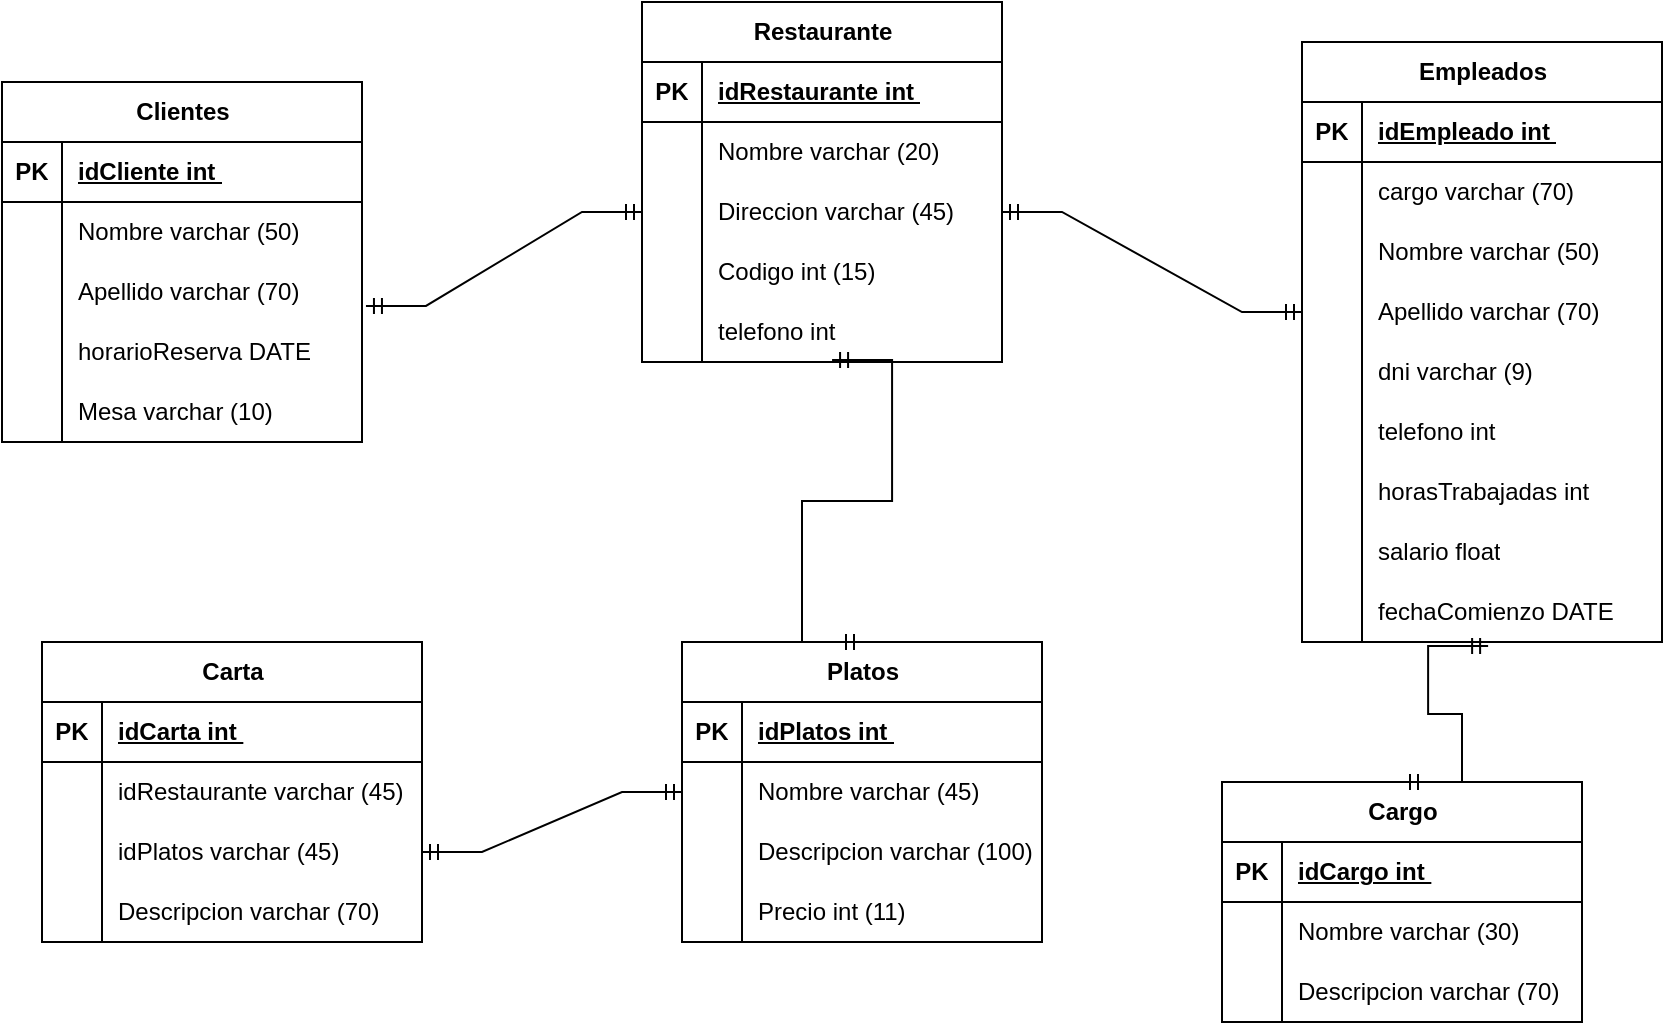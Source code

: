 <mxfile version="22.1.21" type="google">
  <diagram id="R2lEEEUBdFMjLlhIrx00" name="Page-1">
    <mxGraphModel grid="1" page="1" gridSize="10" guides="1" tooltips="1" connect="1" arrows="1" fold="1" pageScale="1" pageWidth="850" pageHeight="1100" math="0" shadow="0" extFonts="Permanent Marker^https://fonts.googleapis.com/css?family=Permanent+Marker">
      <root>
        <mxCell id="0" />
        <mxCell id="1" parent="0" />
        <mxCell id="8N1c4yktwvmHzB_Z6RVb-38" value="Clientes" style="shape=table;startSize=30;container=1;collapsible=1;childLayout=tableLayout;fixedRows=1;rowLines=0;fontStyle=1;align=center;resizeLast=1;html=1;verticalAlign=middle;spacingBottom=0;noLabel=0;expand=1;" vertex="1" parent="1">
          <mxGeometry x="50" y="50" width="180" height="180" as="geometry" />
        </mxCell>
        <mxCell id="8N1c4yktwvmHzB_Z6RVb-39" value="" style="shape=tableRow;horizontal=0;startSize=0;swimlaneHead=0;swimlaneBody=0;fillColor=none;collapsible=0;dropTarget=0;points=[[0,0.5],[1,0.5]];portConstraint=eastwest;top=0;left=0;right=0;bottom=1;" vertex="1" parent="8N1c4yktwvmHzB_Z6RVb-38">
          <mxGeometry y="30" width="180" height="30" as="geometry" />
        </mxCell>
        <mxCell id="8N1c4yktwvmHzB_Z6RVb-40" value="PK" style="shape=partialRectangle;connectable=0;fillColor=none;top=0;left=0;bottom=0;right=0;fontStyle=1;overflow=hidden;whiteSpace=wrap;html=1;" vertex="1" parent="8N1c4yktwvmHzB_Z6RVb-39">
          <mxGeometry width="30" height="30" as="geometry">
            <mxRectangle width="30" height="30" as="alternateBounds" />
          </mxGeometry>
        </mxCell>
        <mxCell id="8N1c4yktwvmHzB_Z6RVb-41" value="idCliente int&amp;nbsp;" style="shape=partialRectangle;connectable=0;fillColor=none;top=0;left=0;bottom=0;right=0;align=left;spacingLeft=6;fontStyle=5;overflow=hidden;whiteSpace=wrap;html=1;" vertex="1" parent="8N1c4yktwvmHzB_Z6RVb-39">
          <mxGeometry x="30" width="150" height="30" as="geometry">
            <mxRectangle width="150" height="30" as="alternateBounds" />
          </mxGeometry>
        </mxCell>
        <mxCell id="8N1c4yktwvmHzB_Z6RVb-42" value="" style="shape=tableRow;horizontal=0;startSize=0;swimlaneHead=0;swimlaneBody=0;fillColor=none;collapsible=0;dropTarget=0;points=[[0,0.5],[1,0.5]];portConstraint=eastwest;top=0;left=0;right=0;bottom=0;" vertex="1" parent="8N1c4yktwvmHzB_Z6RVb-38">
          <mxGeometry y="60" width="180" height="30" as="geometry" />
        </mxCell>
        <mxCell id="8N1c4yktwvmHzB_Z6RVb-43" value="" style="shape=partialRectangle;connectable=0;fillColor=none;top=0;left=0;bottom=0;right=0;editable=1;overflow=hidden;whiteSpace=wrap;html=1;" vertex="1" parent="8N1c4yktwvmHzB_Z6RVb-42">
          <mxGeometry width="30" height="30" as="geometry">
            <mxRectangle width="30" height="30" as="alternateBounds" />
          </mxGeometry>
        </mxCell>
        <mxCell id="8N1c4yktwvmHzB_Z6RVb-44" value="Nombre varchar (50)" style="shape=partialRectangle;connectable=0;fillColor=none;top=0;left=0;bottom=0;right=0;align=left;spacingLeft=6;overflow=hidden;whiteSpace=wrap;html=1;" vertex="1" parent="8N1c4yktwvmHzB_Z6RVb-42">
          <mxGeometry x="30" width="150" height="30" as="geometry">
            <mxRectangle width="150" height="30" as="alternateBounds" />
          </mxGeometry>
        </mxCell>
        <mxCell id="8N1c4yktwvmHzB_Z6RVb-45" value="" style="shape=tableRow;horizontal=0;startSize=0;swimlaneHead=0;swimlaneBody=0;fillColor=none;collapsible=0;dropTarget=0;points=[[0,0.5],[1,0.5]];portConstraint=eastwest;top=0;left=0;right=0;bottom=0;" vertex="1" parent="8N1c4yktwvmHzB_Z6RVb-38">
          <mxGeometry y="90" width="180" height="30" as="geometry" />
        </mxCell>
        <mxCell id="8N1c4yktwvmHzB_Z6RVb-46" value="" style="shape=partialRectangle;connectable=0;fillColor=none;top=0;left=0;bottom=0;right=0;editable=1;overflow=hidden;whiteSpace=wrap;html=1;" vertex="1" parent="8N1c4yktwvmHzB_Z6RVb-45">
          <mxGeometry width="30" height="30" as="geometry">
            <mxRectangle width="30" height="30" as="alternateBounds" />
          </mxGeometry>
        </mxCell>
        <mxCell id="8N1c4yktwvmHzB_Z6RVb-47" value="Apellido varchar (70)" style="shape=partialRectangle;connectable=0;fillColor=none;top=0;left=0;bottom=0;right=0;align=left;spacingLeft=6;overflow=hidden;whiteSpace=wrap;html=1;" vertex="1" parent="8N1c4yktwvmHzB_Z6RVb-45">
          <mxGeometry x="30" width="150" height="30" as="geometry">
            <mxRectangle width="150" height="30" as="alternateBounds" />
          </mxGeometry>
        </mxCell>
        <mxCell id="8N1c4yktwvmHzB_Z6RVb-48" value="" style="shape=tableRow;horizontal=0;startSize=0;swimlaneHead=0;swimlaneBody=0;fillColor=none;collapsible=0;dropTarget=0;points=[[0,0.5],[1,0.5]];portConstraint=eastwest;top=0;left=0;right=0;bottom=0;" vertex="1" parent="8N1c4yktwvmHzB_Z6RVb-38">
          <mxGeometry y="120" width="180" height="30" as="geometry" />
        </mxCell>
        <mxCell id="8N1c4yktwvmHzB_Z6RVb-49" value="" style="shape=partialRectangle;connectable=0;fillColor=none;top=0;left=0;bottom=0;right=0;editable=1;overflow=hidden;whiteSpace=wrap;html=1;" vertex="1" parent="8N1c4yktwvmHzB_Z6RVb-48">
          <mxGeometry width="30" height="30" as="geometry">
            <mxRectangle width="30" height="30" as="alternateBounds" />
          </mxGeometry>
        </mxCell>
        <mxCell id="8N1c4yktwvmHzB_Z6RVb-50" value="horarioReserva DATE" style="shape=partialRectangle;connectable=0;fillColor=none;top=0;left=0;bottom=0;right=0;align=left;spacingLeft=6;overflow=hidden;whiteSpace=wrap;html=1;" vertex="1" parent="8N1c4yktwvmHzB_Z6RVb-48">
          <mxGeometry x="30" width="150" height="30" as="geometry">
            <mxRectangle width="150" height="30" as="alternateBounds" />
          </mxGeometry>
        </mxCell>
        <mxCell id="8N1c4yktwvmHzB_Z6RVb-66" style="shape=tableRow;horizontal=0;startSize=0;swimlaneHead=0;swimlaneBody=0;fillColor=none;collapsible=0;dropTarget=0;points=[[0,0.5],[1,0.5]];portConstraint=eastwest;top=0;left=0;right=0;bottom=0;" vertex="1" parent="8N1c4yktwvmHzB_Z6RVb-38">
          <mxGeometry y="150" width="180" height="30" as="geometry" />
        </mxCell>
        <mxCell id="8N1c4yktwvmHzB_Z6RVb-67" style="shape=partialRectangle;connectable=0;fillColor=none;top=0;left=0;bottom=0;right=0;editable=1;overflow=hidden;whiteSpace=wrap;html=1;" vertex="1" parent="8N1c4yktwvmHzB_Z6RVb-66">
          <mxGeometry width="30" height="30" as="geometry">
            <mxRectangle width="30" height="30" as="alternateBounds" />
          </mxGeometry>
        </mxCell>
        <mxCell id="8N1c4yktwvmHzB_Z6RVb-68" value="Mesa varchar (10)" style="shape=partialRectangle;connectable=0;fillColor=none;top=0;left=0;bottom=0;right=0;align=left;spacingLeft=6;overflow=hidden;whiteSpace=wrap;html=1;" vertex="1" parent="8N1c4yktwvmHzB_Z6RVb-66">
          <mxGeometry x="30" width="150" height="30" as="geometry">
            <mxRectangle width="150" height="30" as="alternateBounds" />
          </mxGeometry>
        </mxCell>
        <mxCell id="8N1c4yktwvmHzB_Z6RVb-72" value="Empleados" style="shape=table;startSize=30;container=1;collapsible=1;childLayout=tableLayout;fixedRows=1;rowLines=0;fontStyle=1;align=center;resizeLast=1;html=1;" vertex="1" parent="1">
          <mxGeometry x="700" y="30" width="180" height="300" as="geometry" />
        </mxCell>
        <mxCell id="8N1c4yktwvmHzB_Z6RVb-73" value="" style="shape=tableRow;horizontal=0;startSize=0;swimlaneHead=0;swimlaneBody=0;fillColor=none;collapsible=0;dropTarget=0;points=[[0,0.5],[1,0.5]];portConstraint=eastwest;top=0;left=0;right=0;bottom=1;" vertex="1" parent="8N1c4yktwvmHzB_Z6RVb-72">
          <mxGeometry y="30" width="180" height="30" as="geometry" />
        </mxCell>
        <mxCell id="8N1c4yktwvmHzB_Z6RVb-74" value="PK" style="shape=partialRectangle;connectable=0;fillColor=none;top=0;left=0;bottom=0;right=0;fontStyle=1;overflow=hidden;whiteSpace=wrap;html=1;" vertex="1" parent="8N1c4yktwvmHzB_Z6RVb-73">
          <mxGeometry width="30" height="30" as="geometry">
            <mxRectangle width="30" height="30" as="alternateBounds" />
          </mxGeometry>
        </mxCell>
        <mxCell id="8N1c4yktwvmHzB_Z6RVb-75" value="idEmpleado int&amp;nbsp;" style="shape=partialRectangle;connectable=0;fillColor=none;top=0;left=0;bottom=0;right=0;align=left;spacingLeft=6;fontStyle=5;overflow=hidden;whiteSpace=wrap;html=1;" vertex="1" parent="8N1c4yktwvmHzB_Z6RVb-73">
          <mxGeometry x="30" width="150" height="30" as="geometry">
            <mxRectangle width="150" height="30" as="alternateBounds" />
          </mxGeometry>
        </mxCell>
        <mxCell id="8N1c4yktwvmHzB_Z6RVb-76" value="" style="shape=tableRow;horizontal=0;startSize=0;swimlaneHead=0;swimlaneBody=0;fillColor=none;collapsible=0;dropTarget=0;points=[[0,0.5],[1,0.5]];portConstraint=eastwest;top=0;left=0;right=0;bottom=0;" vertex="1" parent="8N1c4yktwvmHzB_Z6RVb-72">
          <mxGeometry y="60" width="180" height="30" as="geometry" />
        </mxCell>
        <mxCell id="8N1c4yktwvmHzB_Z6RVb-77" value="" style="shape=partialRectangle;connectable=0;fillColor=none;top=0;left=0;bottom=0;right=0;editable=1;overflow=hidden;whiteSpace=wrap;html=1;" vertex="1" parent="8N1c4yktwvmHzB_Z6RVb-76">
          <mxGeometry width="30" height="30" as="geometry">
            <mxRectangle width="30" height="30" as="alternateBounds" />
          </mxGeometry>
        </mxCell>
        <mxCell id="8N1c4yktwvmHzB_Z6RVb-78" value="cargo varchar (70)&lt;span id=&quot;docs-internal-guid-7266e5ee-7fff-38ac-86e5-36cec888fdfe&quot;&gt;&lt;/span&gt;&lt;span id=&quot;docs-internal-guid-7266e5ee-7fff-38ac-86e5-36cec888fdfe&quot;&gt;&lt;/span&gt;&lt;span id=&quot;docs-internal-guid-7266e5ee-7fff-38ac-86e5-36cec888fdfe&quot;&gt;&lt;/span&gt;" style="shape=partialRectangle;connectable=0;fillColor=none;top=0;left=0;bottom=0;right=0;align=left;spacingLeft=6;overflow=hidden;whiteSpace=wrap;html=1;" vertex="1" parent="8N1c4yktwvmHzB_Z6RVb-76">
          <mxGeometry x="30" width="150" height="30" as="geometry">
            <mxRectangle width="150" height="30" as="alternateBounds" />
          </mxGeometry>
        </mxCell>
        <mxCell id="8N1c4yktwvmHzB_Z6RVb-79" value="" style="shape=tableRow;horizontal=0;startSize=0;swimlaneHead=0;swimlaneBody=0;fillColor=none;collapsible=0;dropTarget=0;points=[[0,0.5],[1,0.5]];portConstraint=eastwest;top=0;left=0;right=0;bottom=0;" vertex="1" parent="8N1c4yktwvmHzB_Z6RVb-72">
          <mxGeometry y="90" width="180" height="30" as="geometry" />
        </mxCell>
        <mxCell id="8N1c4yktwvmHzB_Z6RVb-80" value="" style="shape=partialRectangle;connectable=0;fillColor=none;top=0;left=0;bottom=0;right=0;editable=1;overflow=hidden;whiteSpace=wrap;html=1;" vertex="1" parent="8N1c4yktwvmHzB_Z6RVb-79">
          <mxGeometry width="30" height="30" as="geometry">
            <mxRectangle width="30" height="30" as="alternateBounds" />
          </mxGeometry>
        </mxCell>
        <mxCell id="8N1c4yktwvmHzB_Z6RVb-81" value="Nombre varchar (50)" style="shape=partialRectangle;connectable=0;fillColor=none;top=0;left=0;bottom=0;right=0;align=left;spacingLeft=6;overflow=hidden;whiteSpace=wrap;html=1;" vertex="1" parent="8N1c4yktwvmHzB_Z6RVb-79">
          <mxGeometry x="30" width="150" height="30" as="geometry">
            <mxRectangle width="150" height="30" as="alternateBounds" />
          </mxGeometry>
        </mxCell>
        <mxCell id="8N1c4yktwvmHzB_Z6RVb-82" value="" style="shape=tableRow;horizontal=0;startSize=0;swimlaneHead=0;swimlaneBody=0;fillColor=none;collapsible=0;dropTarget=0;points=[[0,0.5],[1,0.5]];portConstraint=eastwest;top=0;left=0;right=0;bottom=0;" vertex="1" parent="8N1c4yktwvmHzB_Z6RVb-72">
          <mxGeometry y="120" width="180" height="30" as="geometry" />
        </mxCell>
        <mxCell id="8N1c4yktwvmHzB_Z6RVb-83" value="" style="shape=partialRectangle;connectable=0;fillColor=none;top=0;left=0;bottom=0;right=0;editable=1;overflow=hidden;whiteSpace=wrap;html=1;" vertex="1" parent="8N1c4yktwvmHzB_Z6RVb-82">
          <mxGeometry width="30" height="30" as="geometry">
            <mxRectangle width="30" height="30" as="alternateBounds" />
          </mxGeometry>
        </mxCell>
        <mxCell id="8N1c4yktwvmHzB_Z6RVb-84" value="Apellido varchar (70)" style="shape=partialRectangle;connectable=0;fillColor=none;top=0;left=0;bottom=0;right=0;align=left;spacingLeft=6;overflow=hidden;whiteSpace=wrap;html=1;" vertex="1" parent="8N1c4yktwvmHzB_Z6RVb-82">
          <mxGeometry x="30" width="150" height="30" as="geometry">
            <mxRectangle width="150" height="30" as="alternateBounds" />
          </mxGeometry>
        </mxCell>
        <mxCell id="8N1c4yktwvmHzB_Z6RVb-91" style="shape=tableRow;horizontal=0;startSize=0;swimlaneHead=0;swimlaneBody=0;fillColor=none;collapsible=0;dropTarget=0;points=[[0,0.5],[1,0.5]];portConstraint=eastwest;top=0;left=0;right=0;bottom=0;" vertex="1" parent="8N1c4yktwvmHzB_Z6RVb-72">
          <mxGeometry y="150" width="180" height="30" as="geometry" />
        </mxCell>
        <mxCell id="8N1c4yktwvmHzB_Z6RVb-92" style="shape=partialRectangle;connectable=0;fillColor=none;top=0;left=0;bottom=0;right=0;editable=1;overflow=hidden;whiteSpace=wrap;html=1;" vertex="1" parent="8N1c4yktwvmHzB_Z6RVb-91">
          <mxGeometry width="30" height="30" as="geometry">
            <mxRectangle width="30" height="30" as="alternateBounds" />
          </mxGeometry>
        </mxCell>
        <mxCell id="8N1c4yktwvmHzB_Z6RVb-93" value="dni varchar (9)" style="shape=partialRectangle;connectable=0;fillColor=none;top=0;left=0;bottom=0;right=0;align=left;spacingLeft=6;overflow=hidden;whiteSpace=wrap;html=1;" vertex="1" parent="8N1c4yktwvmHzB_Z6RVb-91">
          <mxGeometry x="30" width="150" height="30" as="geometry">
            <mxRectangle width="150" height="30" as="alternateBounds" />
          </mxGeometry>
        </mxCell>
        <mxCell id="8N1c4yktwvmHzB_Z6RVb-88" style="shape=tableRow;horizontal=0;startSize=0;swimlaneHead=0;swimlaneBody=0;fillColor=none;collapsible=0;dropTarget=0;points=[[0,0.5],[1,0.5]];portConstraint=eastwest;top=0;left=0;right=0;bottom=0;" vertex="1" parent="8N1c4yktwvmHzB_Z6RVb-72">
          <mxGeometry y="180" width="180" height="30" as="geometry" />
        </mxCell>
        <mxCell id="8N1c4yktwvmHzB_Z6RVb-89" style="shape=partialRectangle;connectable=0;fillColor=none;top=0;left=0;bottom=0;right=0;editable=1;overflow=hidden;whiteSpace=wrap;html=1;" vertex="1" parent="8N1c4yktwvmHzB_Z6RVb-88">
          <mxGeometry width="30" height="30" as="geometry">
            <mxRectangle width="30" height="30" as="alternateBounds" />
          </mxGeometry>
        </mxCell>
        <mxCell id="8N1c4yktwvmHzB_Z6RVb-90" value="telefono int" style="shape=partialRectangle;connectable=0;fillColor=none;top=0;left=0;bottom=0;right=0;align=left;spacingLeft=6;overflow=hidden;whiteSpace=wrap;html=1;" vertex="1" parent="8N1c4yktwvmHzB_Z6RVb-88">
          <mxGeometry x="30" width="150" height="30" as="geometry">
            <mxRectangle width="150" height="30" as="alternateBounds" />
          </mxGeometry>
        </mxCell>
        <mxCell id="8N1c4yktwvmHzB_Z6RVb-85" style="shape=tableRow;horizontal=0;startSize=0;swimlaneHead=0;swimlaneBody=0;fillColor=none;collapsible=0;dropTarget=0;points=[[0,0.5],[1,0.5]];portConstraint=eastwest;top=0;left=0;right=0;bottom=0;" vertex="1" parent="8N1c4yktwvmHzB_Z6RVb-72">
          <mxGeometry y="210" width="180" height="30" as="geometry" />
        </mxCell>
        <mxCell id="8N1c4yktwvmHzB_Z6RVb-86" style="shape=partialRectangle;connectable=0;fillColor=none;top=0;left=0;bottom=0;right=0;editable=1;overflow=hidden;whiteSpace=wrap;html=1;" vertex="1" parent="8N1c4yktwvmHzB_Z6RVb-85">
          <mxGeometry width="30" height="30" as="geometry">
            <mxRectangle width="30" height="30" as="alternateBounds" />
          </mxGeometry>
        </mxCell>
        <mxCell id="8N1c4yktwvmHzB_Z6RVb-87" value="horasTrabajadas int" style="shape=partialRectangle;connectable=0;fillColor=none;top=0;left=0;bottom=0;right=0;align=left;spacingLeft=6;overflow=hidden;whiteSpace=wrap;html=1;" vertex="1" parent="8N1c4yktwvmHzB_Z6RVb-85">
          <mxGeometry x="30" width="150" height="30" as="geometry">
            <mxRectangle width="150" height="30" as="alternateBounds" />
          </mxGeometry>
        </mxCell>
        <mxCell id="8N1c4yktwvmHzB_Z6RVb-100" style="shape=tableRow;horizontal=0;startSize=0;swimlaneHead=0;swimlaneBody=0;fillColor=none;collapsible=0;dropTarget=0;points=[[0,0.5],[1,0.5]];portConstraint=eastwest;top=0;left=0;right=0;bottom=0;" vertex="1" parent="8N1c4yktwvmHzB_Z6RVb-72">
          <mxGeometry y="240" width="180" height="30" as="geometry" />
        </mxCell>
        <mxCell id="8N1c4yktwvmHzB_Z6RVb-101" style="shape=partialRectangle;connectable=0;fillColor=none;top=0;left=0;bottom=0;right=0;editable=1;overflow=hidden;whiteSpace=wrap;html=1;" vertex="1" parent="8N1c4yktwvmHzB_Z6RVb-100">
          <mxGeometry width="30" height="30" as="geometry">
            <mxRectangle width="30" height="30" as="alternateBounds" />
          </mxGeometry>
        </mxCell>
        <mxCell id="8N1c4yktwvmHzB_Z6RVb-102" value="salario float" style="shape=partialRectangle;connectable=0;fillColor=none;top=0;left=0;bottom=0;right=0;align=left;spacingLeft=6;overflow=hidden;whiteSpace=wrap;html=1;" vertex="1" parent="8N1c4yktwvmHzB_Z6RVb-100">
          <mxGeometry x="30" width="150" height="30" as="geometry">
            <mxRectangle width="150" height="30" as="alternateBounds" />
          </mxGeometry>
        </mxCell>
        <mxCell id="8N1c4yktwvmHzB_Z6RVb-97" style="shape=tableRow;horizontal=0;startSize=0;swimlaneHead=0;swimlaneBody=0;fillColor=none;collapsible=0;dropTarget=0;points=[[0,0.5],[1,0.5]];portConstraint=eastwest;top=0;left=0;right=0;bottom=0;" vertex="1" parent="8N1c4yktwvmHzB_Z6RVb-72">
          <mxGeometry y="270" width="180" height="30" as="geometry" />
        </mxCell>
        <mxCell id="8N1c4yktwvmHzB_Z6RVb-98" style="shape=partialRectangle;connectable=0;fillColor=none;top=0;left=0;bottom=0;right=0;editable=1;overflow=hidden;whiteSpace=wrap;html=1;" vertex="1" parent="8N1c4yktwvmHzB_Z6RVb-97">
          <mxGeometry width="30" height="30" as="geometry">
            <mxRectangle width="30" height="30" as="alternateBounds" />
          </mxGeometry>
        </mxCell>
        <mxCell id="8N1c4yktwvmHzB_Z6RVb-99" value="fechaComienzo DATE" style="shape=partialRectangle;connectable=0;fillColor=none;top=0;left=0;bottom=0;right=0;align=left;spacingLeft=6;overflow=hidden;whiteSpace=wrap;html=1;" vertex="1" parent="8N1c4yktwvmHzB_Z6RVb-97">
          <mxGeometry x="30" width="150" height="30" as="geometry">
            <mxRectangle width="150" height="30" as="alternateBounds" />
          </mxGeometry>
        </mxCell>
        <mxCell id="8N1c4yktwvmHzB_Z6RVb-103" value="Restaurante" style="shape=table;startSize=30;container=1;collapsible=1;childLayout=tableLayout;fixedRows=1;rowLines=0;fontStyle=1;align=center;resizeLast=1;html=1;" vertex="1" parent="1">
          <mxGeometry x="370" y="10" width="180" height="180" as="geometry" />
        </mxCell>
        <mxCell id="8N1c4yktwvmHzB_Z6RVb-104" value="" style="shape=tableRow;horizontal=0;startSize=0;swimlaneHead=0;swimlaneBody=0;fillColor=none;collapsible=0;dropTarget=0;points=[[0,0.5],[1,0.5]];portConstraint=eastwest;top=0;left=0;right=0;bottom=1;" vertex="1" parent="8N1c4yktwvmHzB_Z6RVb-103">
          <mxGeometry y="30" width="180" height="30" as="geometry" />
        </mxCell>
        <mxCell id="8N1c4yktwvmHzB_Z6RVb-105" value="PK" style="shape=partialRectangle;connectable=0;fillColor=none;top=0;left=0;bottom=0;right=0;fontStyle=1;overflow=hidden;whiteSpace=wrap;html=1;" vertex="1" parent="8N1c4yktwvmHzB_Z6RVb-104">
          <mxGeometry width="30" height="30" as="geometry">
            <mxRectangle width="30" height="30" as="alternateBounds" />
          </mxGeometry>
        </mxCell>
        <mxCell id="8N1c4yktwvmHzB_Z6RVb-106" value="idRestaurante int&amp;nbsp;" style="shape=partialRectangle;connectable=0;fillColor=none;top=0;left=0;bottom=0;right=0;align=left;spacingLeft=6;fontStyle=5;overflow=hidden;whiteSpace=wrap;html=1;" vertex="1" parent="8N1c4yktwvmHzB_Z6RVb-104">
          <mxGeometry x="30" width="150" height="30" as="geometry">
            <mxRectangle width="150" height="30" as="alternateBounds" />
          </mxGeometry>
        </mxCell>
        <mxCell id="8N1c4yktwvmHzB_Z6RVb-107" value="" style="shape=tableRow;horizontal=0;startSize=0;swimlaneHead=0;swimlaneBody=0;fillColor=none;collapsible=0;dropTarget=0;points=[[0,0.5],[1,0.5]];portConstraint=eastwest;top=0;left=0;right=0;bottom=0;" vertex="1" parent="8N1c4yktwvmHzB_Z6RVb-103">
          <mxGeometry y="60" width="180" height="30" as="geometry" />
        </mxCell>
        <mxCell id="8N1c4yktwvmHzB_Z6RVb-108" value="" style="shape=partialRectangle;connectable=0;fillColor=none;top=0;left=0;bottom=0;right=0;editable=1;overflow=hidden;whiteSpace=wrap;html=1;" vertex="1" parent="8N1c4yktwvmHzB_Z6RVb-107">
          <mxGeometry width="30" height="30" as="geometry">
            <mxRectangle width="30" height="30" as="alternateBounds" />
          </mxGeometry>
        </mxCell>
        <mxCell id="8N1c4yktwvmHzB_Z6RVb-109" value="Nombre varchar (20)" style="shape=partialRectangle;connectable=0;fillColor=none;top=0;left=0;bottom=0;right=0;align=left;spacingLeft=6;overflow=hidden;whiteSpace=wrap;html=1;" vertex="1" parent="8N1c4yktwvmHzB_Z6RVb-107">
          <mxGeometry x="30" width="150" height="30" as="geometry">
            <mxRectangle width="150" height="30" as="alternateBounds" />
          </mxGeometry>
        </mxCell>
        <mxCell id="8N1c4yktwvmHzB_Z6RVb-110" value="" style="shape=tableRow;horizontal=0;startSize=0;swimlaneHead=0;swimlaneBody=0;fillColor=none;collapsible=0;dropTarget=0;points=[[0,0.5],[1,0.5]];portConstraint=eastwest;top=0;left=0;right=0;bottom=0;" vertex="1" parent="8N1c4yktwvmHzB_Z6RVb-103">
          <mxGeometry y="90" width="180" height="30" as="geometry" />
        </mxCell>
        <mxCell id="8N1c4yktwvmHzB_Z6RVb-111" value="" style="shape=partialRectangle;connectable=0;fillColor=none;top=0;left=0;bottom=0;right=0;editable=1;overflow=hidden;whiteSpace=wrap;html=1;" vertex="1" parent="8N1c4yktwvmHzB_Z6RVb-110">
          <mxGeometry width="30" height="30" as="geometry">
            <mxRectangle width="30" height="30" as="alternateBounds" />
          </mxGeometry>
        </mxCell>
        <mxCell id="8N1c4yktwvmHzB_Z6RVb-112" value="Direccion varchar (45)" style="shape=partialRectangle;connectable=0;fillColor=none;top=0;left=0;bottom=0;right=0;align=left;spacingLeft=6;overflow=hidden;whiteSpace=wrap;html=1;" vertex="1" parent="8N1c4yktwvmHzB_Z6RVb-110">
          <mxGeometry x="30" width="150" height="30" as="geometry">
            <mxRectangle width="150" height="30" as="alternateBounds" />
          </mxGeometry>
        </mxCell>
        <mxCell id="8N1c4yktwvmHzB_Z6RVb-113" value="" style="shape=tableRow;horizontal=0;startSize=0;swimlaneHead=0;swimlaneBody=0;fillColor=none;collapsible=0;dropTarget=0;points=[[0,0.5],[1,0.5]];portConstraint=eastwest;top=0;left=0;right=0;bottom=0;" vertex="1" parent="8N1c4yktwvmHzB_Z6RVb-103">
          <mxGeometry y="120" width="180" height="30" as="geometry" />
        </mxCell>
        <mxCell id="8N1c4yktwvmHzB_Z6RVb-114" value="" style="shape=partialRectangle;connectable=0;fillColor=none;top=0;left=0;bottom=0;right=0;editable=1;overflow=hidden;whiteSpace=wrap;html=1;" vertex="1" parent="8N1c4yktwvmHzB_Z6RVb-113">
          <mxGeometry width="30" height="30" as="geometry">
            <mxRectangle width="30" height="30" as="alternateBounds" />
          </mxGeometry>
        </mxCell>
        <mxCell id="8N1c4yktwvmHzB_Z6RVb-115" value="Codigo int (15)" style="shape=partialRectangle;connectable=0;fillColor=none;top=0;left=0;bottom=0;right=0;align=left;spacingLeft=6;overflow=hidden;whiteSpace=wrap;html=1;" vertex="1" parent="8N1c4yktwvmHzB_Z6RVb-113">
          <mxGeometry x="30" width="150" height="30" as="geometry">
            <mxRectangle width="150" height="30" as="alternateBounds" />
          </mxGeometry>
        </mxCell>
        <mxCell id="8N1c4yktwvmHzB_Z6RVb-116" style="shape=tableRow;horizontal=0;startSize=0;swimlaneHead=0;swimlaneBody=0;fillColor=none;collapsible=0;dropTarget=0;points=[[0,0.5],[1,0.5]];portConstraint=eastwest;top=0;left=0;right=0;bottom=0;" vertex="1" parent="8N1c4yktwvmHzB_Z6RVb-103">
          <mxGeometry y="150" width="180" height="30" as="geometry" />
        </mxCell>
        <mxCell id="8N1c4yktwvmHzB_Z6RVb-117" style="shape=partialRectangle;connectable=0;fillColor=none;top=0;left=0;bottom=0;right=0;editable=1;overflow=hidden;whiteSpace=wrap;html=1;" vertex="1" parent="8N1c4yktwvmHzB_Z6RVb-116">
          <mxGeometry width="30" height="30" as="geometry">
            <mxRectangle width="30" height="30" as="alternateBounds" />
          </mxGeometry>
        </mxCell>
        <mxCell id="8N1c4yktwvmHzB_Z6RVb-118" value="telefono int" style="shape=partialRectangle;connectable=0;fillColor=none;top=0;left=0;bottom=0;right=0;align=left;spacingLeft=6;overflow=hidden;whiteSpace=wrap;html=1;" vertex="1" parent="8N1c4yktwvmHzB_Z6RVb-116">
          <mxGeometry x="30" width="150" height="30" as="geometry">
            <mxRectangle width="150" height="30" as="alternateBounds" />
          </mxGeometry>
        </mxCell>
        <mxCell id="8N1c4yktwvmHzB_Z6RVb-119" value="Cargo" style="shape=table;startSize=30;container=1;collapsible=1;childLayout=tableLayout;fixedRows=1;rowLines=0;fontStyle=1;align=center;resizeLast=1;html=1;" vertex="1" parent="1">
          <mxGeometry x="660" y="400" width="180" height="120" as="geometry" />
        </mxCell>
        <mxCell id="8N1c4yktwvmHzB_Z6RVb-120" value="" style="shape=tableRow;horizontal=0;startSize=0;swimlaneHead=0;swimlaneBody=0;fillColor=none;collapsible=0;dropTarget=0;points=[[0,0.5],[1,0.5]];portConstraint=eastwest;top=0;left=0;right=0;bottom=1;" vertex="1" parent="8N1c4yktwvmHzB_Z6RVb-119">
          <mxGeometry y="30" width="180" height="30" as="geometry" />
        </mxCell>
        <mxCell id="8N1c4yktwvmHzB_Z6RVb-121" value="PK" style="shape=partialRectangle;connectable=0;fillColor=none;top=0;left=0;bottom=0;right=0;fontStyle=1;overflow=hidden;whiteSpace=wrap;html=1;" vertex="1" parent="8N1c4yktwvmHzB_Z6RVb-120">
          <mxGeometry width="30" height="30" as="geometry">
            <mxRectangle width="30" height="30" as="alternateBounds" />
          </mxGeometry>
        </mxCell>
        <mxCell id="8N1c4yktwvmHzB_Z6RVb-122" value="idCargo int&amp;nbsp;" style="shape=partialRectangle;connectable=0;fillColor=none;top=0;left=0;bottom=0;right=0;align=left;spacingLeft=6;fontStyle=5;overflow=hidden;whiteSpace=wrap;html=1;" vertex="1" parent="8N1c4yktwvmHzB_Z6RVb-120">
          <mxGeometry x="30" width="150" height="30" as="geometry">
            <mxRectangle width="150" height="30" as="alternateBounds" />
          </mxGeometry>
        </mxCell>
        <mxCell id="8N1c4yktwvmHzB_Z6RVb-123" value="" style="shape=tableRow;horizontal=0;startSize=0;swimlaneHead=0;swimlaneBody=0;fillColor=none;collapsible=0;dropTarget=0;points=[[0,0.5],[1,0.5]];portConstraint=eastwest;top=0;left=0;right=0;bottom=0;" vertex="1" parent="8N1c4yktwvmHzB_Z6RVb-119">
          <mxGeometry y="60" width="180" height="30" as="geometry" />
        </mxCell>
        <mxCell id="8N1c4yktwvmHzB_Z6RVb-124" value="" style="shape=partialRectangle;connectable=0;fillColor=none;top=0;left=0;bottom=0;right=0;editable=1;overflow=hidden;whiteSpace=wrap;html=1;" vertex="1" parent="8N1c4yktwvmHzB_Z6RVb-123">
          <mxGeometry width="30" height="30" as="geometry">
            <mxRectangle width="30" height="30" as="alternateBounds" />
          </mxGeometry>
        </mxCell>
        <mxCell id="8N1c4yktwvmHzB_Z6RVb-125" value="Nombre varchar (30)" style="shape=partialRectangle;connectable=0;fillColor=none;top=0;left=0;bottom=0;right=0;align=left;spacingLeft=6;overflow=hidden;whiteSpace=wrap;html=1;" vertex="1" parent="8N1c4yktwvmHzB_Z6RVb-123">
          <mxGeometry x="30" width="150" height="30" as="geometry">
            <mxRectangle width="150" height="30" as="alternateBounds" />
          </mxGeometry>
        </mxCell>
        <mxCell id="8N1c4yktwvmHzB_Z6RVb-126" value="" style="shape=tableRow;horizontal=0;startSize=0;swimlaneHead=0;swimlaneBody=0;fillColor=none;collapsible=0;dropTarget=0;points=[[0,0.5],[1,0.5]];portConstraint=eastwest;top=0;left=0;right=0;bottom=0;" vertex="1" parent="8N1c4yktwvmHzB_Z6RVb-119">
          <mxGeometry y="90" width="180" height="30" as="geometry" />
        </mxCell>
        <mxCell id="8N1c4yktwvmHzB_Z6RVb-127" value="" style="shape=partialRectangle;connectable=0;fillColor=none;top=0;left=0;bottom=0;right=0;editable=1;overflow=hidden;whiteSpace=wrap;html=1;" vertex="1" parent="8N1c4yktwvmHzB_Z6RVb-126">
          <mxGeometry width="30" height="30" as="geometry">
            <mxRectangle width="30" height="30" as="alternateBounds" />
          </mxGeometry>
        </mxCell>
        <mxCell id="8N1c4yktwvmHzB_Z6RVb-128" value="Descripcion varchar (70)" style="shape=partialRectangle;connectable=0;fillColor=none;top=0;left=0;bottom=0;right=0;align=left;spacingLeft=6;overflow=hidden;whiteSpace=wrap;html=1;" vertex="1" parent="8N1c4yktwvmHzB_Z6RVb-126">
          <mxGeometry x="30" width="150" height="30" as="geometry">
            <mxRectangle width="150" height="30" as="alternateBounds" />
          </mxGeometry>
        </mxCell>
        <mxCell id="8N1c4yktwvmHzB_Z6RVb-132" value="Platos" style="shape=table;startSize=30;container=1;collapsible=1;childLayout=tableLayout;fixedRows=1;rowLines=0;fontStyle=1;align=center;resizeLast=1;html=1;" vertex="1" parent="1">
          <mxGeometry x="390" y="330" width="180" height="150" as="geometry" />
        </mxCell>
        <mxCell id="8N1c4yktwvmHzB_Z6RVb-133" value="" style="shape=tableRow;horizontal=0;startSize=0;swimlaneHead=0;swimlaneBody=0;fillColor=none;collapsible=0;dropTarget=0;points=[[0,0.5],[1,0.5]];portConstraint=eastwest;top=0;left=0;right=0;bottom=1;" vertex="1" parent="8N1c4yktwvmHzB_Z6RVb-132">
          <mxGeometry y="30" width="180" height="30" as="geometry" />
        </mxCell>
        <mxCell id="8N1c4yktwvmHzB_Z6RVb-134" value="PK" style="shape=partialRectangle;connectable=0;fillColor=none;top=0;left=0;bottom=0;right=0;fontStyle=1;overflow=hidden;whiteSpace=wrap;html=1;" vertex="1" parent="8N1c4yktwvmHzB_Z6RVb-133">
          <mxGeometry width="30" height="30" as="geometry">
            <mxRectangle width="30" height="30" as="alternateBounds" />
          </mxGeometry>
        </mxCell>
        <mxCell id="8N1c4yktwvmHzB_Z6RVb-135" value="idPlatos int&amp;nbsp;" style="shape=partialRectangle;connectable=0;fillColor=none;top=0;left=0;bottom=0;right=0;align=left;spacingLeft=6;fontStyle=5;overflow=hidden;whiteSpace=wrap;html=1;" vertex="1" parent="8N1c4yktwvmHzB_Z6RVb-133">
          <mxGeometry x="30" width="150" height="30" as="geometry">
            <mxRectangle width="150" height="30" as="alternateBounds" />
          </mxGeometry>
        </mxCell>
        <mxCell id="8N1c4yktwvmHzB_Z6RVb-136" value="" style="shape=tableRow;horizontal=0;startSize=0;swimlaneHead=0;swimlaneBody=0;fillColor=none;collapsible=0;dropTarget=0;points=[[0,0.5],[1,0.5]];portConstraint=eastwest;top=0;left=0;right=0;bottom=0;" vertex="1" parent="8N1c4yktwvmHzB_Z6RVb-132">
          <mxGeometry y="60" width="180" height="30" as="geometry" />
        </mxCell>
        <mxCell id="8N1c4yktwvmHzB_Z6RVb-137" value="" style="shape=partialRectangle;connectable=0;fillColor=none;top=0;left=0;bottom=0;right=0;editable=1;overflow=hidden;whiteSpace=wrap;html=1;" vertex="1" parent="8N1c4yktwvmHzB_Z6RVb-136">
          <mxGeometry width="30" height="30" as="geometry">
            <mxRectangle width="30" height="30" as="alternateBounds" />
          </mxGeometry>
        </mxCell>
        <mxCell id="8N1c4yktwvmHzB_Z6RVb-138" value="Nombre varchar (45)" style="shape=partialRectangle;connectable=0;fillColor=none;top=0;left=0;bottom=0;right=0;align=left;spacingLeft=6;overflow=hidden;whiteSpace=wrap;html=1;" vertex="1" parent="8N1c4yktwvmHzB_Z6RVb-136">
          <mxGeometry x="30" width="150" height="30" as="geometry">
            <mxRectangle width="150" height="30" as="alternateBounds" />
          </mxGeometry>
        </mxCell>
        <mxCell id="8N1c4yktwvmHzB_Z6RVb-139" value="" style="shape=tableRow;horizontal=0;startSize=0;swimlaneHead=0;swimlaneBody=0;fillColor=none;collapsible=0;dropTarget=0;points=[[0,0.5],[1,0.5]];portConstraint=eastwest;top=0;left=0;right=0;bottom=0;" vertex="1" parent="8N1c4yktwvmHzB_Z6RVb-132">
          <mxGeometry y="90" width="180" height="30" as="geometry" />
        </mxCell>
        <mxCell id="8N1c4yktwvmHzB_Z6RVb-140" value="" style="shape=partialRectangle;connectable=0;fillColor=none;top=0;left=0;bottom=0;right=0;editable=1;overflow=hidden;whiteSpace=wrap;html=1;" vertex="1" parent="8N1c4yktwvmHzB_Z6RVb-139">
          <mxGeometry width="30" height="30" as="geometry">
            <mxRectangle width="30" height="30" as="alternateBounds" />
          </mxGeometry>
        </mxCell>
        <mxCell id="8N1c4yktwvmHzB_Z6RVb-141" value="Descripcion varchar (100)" style="shape=partialRectangle;connectable=0;fillColor=none;top=0;left=0;bottom=0;right=0;align=left;spacingLeft=6;overflow=hidden;whiteSpace=wrap;html=1;" vertex="1" parent="8N1c4yktwvmHzB_Z6RVb-139">
          <mxGeometry x="30" width="150" height="30" as="geometry">
            <mxRectangle width="150" height="30" as="alternateBounds" />
          </mxGeometry>
        </mxCell>
        <mxCell id="8N1c4yktwvmHzB_Z6RVb-142" value="" style="shape=tableRow;horizontal=0;startSize=0;swimlaneHead=0;swimlaneBody=0;fillColor=none;collapsible=0;dropTarget=0;points=[[0,0.5],[1,0.5]];portConstraint=eastwest;top=0;left=0;right=0;bottom=0;" vertex="1" parent="8N1c4yktwvmHzB_Z6RVb-132">
          <mxGeometry y="120" width="180" height="30" as="geometry" />
        </mxCell>
        <mxCell id="8N1c4yktwvmHzB_Z6RVb-143" value="" style="shape=partialRectangle;connectable=0;fillColor=none;top=0;left=0;bottom=0;right=0;editable=1;overflow=hidden;whiteSpace=wrap;html=1;" vertex="1" parent="8N1c4yktwvmHzB_Z6RVb-142">
          <mxGeometry width="30" height="30" as="geometry">
            <mxRectangle width="30" height="30" as="alternateBounds" />
          </mxGeometry>
        </mxCell>
        <mxCell id="8N1c4yktwvmHzB_Z6RVb-144" value="Precio int (11)" style="shape=partialRectangle;connectable=0;fillColor=none;top=0;left=0;bottom=0;right=0;align=left;spacingLeft=6;overflow=hidden;whiteSpace=wrap;html=1;" vertex="1" parent="8N1c4yktwvmHzB_Z6RVb-142">
          <mxGeometry x="30" width="150" height="30" as="geometry">
            <mxRectangle width="150" height="30" as="alternateBounds" />
          </mxGeometry>
        </mxCell>
        <mxCell id="8N1c4yktwvmHzB_Z6RVb-145" value="Carta" style="shape=table;startSize=30;container=1;collapsible=1;childLayout=tableLayout;fixedRows=1;rowLines=0;fontStyle=1;align=center;resizeLast=1;html=1;" vertex="1" parent="1">
          <mxGeometry x="70" y="330" width="190" height="150" as="geometry" />
        </mxCell>
        <mxCell id="8N1c4yktwvmHzB_Z6RVb-146" value="" style="shape=tableRow;horizontal=0;startSize=0;swimlaneHead=0;swimlaneBody=0;fillColor=none;collapsible=0;dropTarget=0;points=[[0,0.5],[1,0.5]];portConstraint=eastwest;top=0;left=0;right=0;bottom=1;" vertex="1" parent="8N1c4yktwvmHzB_Z6RVb-145">
          <mxGeometry y="30" width="190" height="30" as="geometry" />
        </mxCell>
        <mxCell id="8N1c4yktwvmHzB_Z6RVb-147" value="PK" style="shape=partialRectangle;connectable=0;fillColor=none;top=0;left=0;bottom=0;right=0;fontStyle=1;overflow=hidden;whiteSpace=wrap;html=1;" vertex="1" parent="8N1c4yktwvmHzB_Z6RVb-146">
          <mxGeometry width="30" height="30" as="geometry">
            <mxRectangle width="30" height="30" as="alternateBounds" />
          </mxGeometry>
        </mxCell>
        <mxCell id="8N1c4yktwvmHzB_Z6RVb-148" value="idCarta int&amp;nbsp;" style="shape=partialRectangle;connectable=0;fillColor=none;top=0;left=0;bottom=0;right=0;align=left;spacingLeft=6;fontStyle=5;overflow=hidden;whiteSpace=wrap;html=1;" vertex="1" parent="8N1c4yktwvmHzB_Z6RVb-146">
          <mxGeometry x="30" width="160" height="30" as="geometry">
            <mxRectangle width="160" height="30" as="alternateBounds" />
          </mxGeometry>
        </mxCell>
        <mxCell id="8N1c4yktwvmHzB_Z6RVb-149" value="" style="shape=tableRow;horizontal=0;startSize=0;swimlaneHead=0;swimlaneBody=0;fillColor=none;collapsible=0;dropTarget=0;points=[[0,0.5],[1,0.5]];portConstraint=eastwest;top=0;left=0;right=0;bottom=0;" vertex="1" parent="8N1c4yktwvmHzB_Z6RVb-145">
          <mxGeometry y="60" width="190" height="30" as="geometry" />
        </mxCell>
        <mxCell id="8N1c4yktwvmHzB_Z6RVb-150" value="" style="shape=partialRectangle;connectable=0;fillColor=none;top=0;left=0;bottom=0;right=0;editable=1;overflow=hidden;whiteSpace=wrap;html=1;" vertex="1" parent="8N1c4yktwvmHzB_Z6RVb-149">
          <mxGeometry width="30" height="30" as="geometry">
            <mxRectangle width="30" height="30" as="alternateBounds" />
          </mxGeometry>
        </mxCell>
        <mxCell id="8N1c4yktwvmHzB_Z6RVb-151" value="idRestaurante varchar (45)" style="shape=partialRectangle;connectable=0;fillColor=none;top=0;left=0;bottom=0;right=0;align=left;spacingLeft=6;overflow=hidden;whiteSpace=wrap;html=1;" vertex="1" parent="8N1c4yktwvmHzB_Z6RVb-149">
          <mxGeometry x="30" width="160" height="30" as="geometry">
            <mxRectangle width="160" height="30" as="alternateBounds" />
          </mxGeometry>
        </mxCell>
        <mxCell id="8N1c4yktwvmHzB_Z6RVb-152" value="" style="shape=tableRow;horizontal=0;startSize=0;swimlaneHead=0;swimlaneBody=0;fillColor=none;collapsible=0;dropTarget=0;points=[[0,0.5],[1,0.5]];portConstraint=eastwest;top=0;left=0;right=0;bottom=0;" vertex="1" parent="8N1c4yktwvmHzB_Z6RVb-145">
          <mxGeometry y="90" width="190" height="30" as="geometry" />
        </mxCell>
        <mxCell id="8N1c4yktwvmHzB_Z6RVb-153" value="" style="shape=partialRectangle;connectable=0;fillColor=none;top=0;left=0;bottom=0;right=0;editable=1;overflow=hidden;whiteSpace=wrap;html=1;" vertex="1" parent="8N1c4yktwvmHzB_Z6RVb-152">
          <mxGeometry width="30" height="30" as="geometry">
            <mxRectangle width="30" height="30" as="alternateBounds" />
          </mxGeometry>
        </mxCell>
        <mxCell id="8N1c4yktwvmHzB_Z6RVb-154" value="idPlatos varchar (45)" style="shape=partialRectangle;connectable=0;fillColor=none;top=0;left=0;bottom=0;right=0;align=left;spacingLeft=6;overflow=hidden;whiteSpace=wrap;html=1;" vertex="1" parent="8N1c4yktwvmHzB_Z6RVb-152">
          <mxGeometry x="30" width="160" height="30" as="geometry">
            <mxRectangle width="160" height="30" as="alternateBounds" />
          </mxGeometry>
        </mxCell>
        <mxCell id="8N1c4yktwvmHzB_Z6RVb-155" value="" style="shape=tableRow;horizontal=0;startSize=0;swimlaneHead=0;swimlaneBody=0;fillColor=none;collapsible=0;dropTarget=0;points=[[0,0.5],[1,0.5]];portConstraint=eastwest;top=0;left=0;right=0;bottom=0;" vertex="1" parent="8N1c4yktwvmHzB_Z6RVb-145">
          <mxGeometry y="120" width="190" height="30" as="geometry" />
        </mxCell>
        <mxCell id="8N1c4yktwvmHzB_Z6RVb-156" value="" style="shape=partialRectangle;connectable=0;fillColor=none;top=0;left=0;bottom=0;right=0;editable=1;overflow=hidden;whiteSpace=wrap;html=1;" vertex="1" parent="8N1c4yktwvmHzB_Z6RVb-155">
          <mxGeometry width="30" height="30" as="geometry">
            <mxRectangle width="30" height="30" as="alternateBounds" />
          </mxGeometry>
        </mxCell>
        <mxCell id="8N1c4yktwvmHzB_Z6RVb-157" value="Descripcion varchar (70)" style="shape=partialRectangle;connectable=0;fillColor=none;top=0;left=0;bottom=0;right=0;align=left;spacingLeft=6;overflow=hidden;whiteSpace=wrap;html=1;" vertex="1" parent="8N1c4yktwvmHzB_Z6RVb-155">
          <mxGeometry x="30" width="160" height="30" as="geometry">
            <mxRectangle width="160" height="30" as="alternateBounds" />
          </mxGeometry>
        </mxCell>
        <mxCell id="8N1c4yktwvmHzB_Z6RVb-158" value="" style="edgeStyle=entityRelationEdgeStyle;fontSize=12;html=1;endArrow=ERmandOne;startArrow=ERmandOne;rounded=0;entryX=0;entryY=0.5;entryDx=0;entryDy=0;exitX=1;exitY=0.5;exitDx=0;exitDy=0;" edge="1" parent="1" source="8N1c4yktwvmHzB_Z6RVb-152" target="8N1c4yktwvmHzB_Z6RVb-136">
          <mxGeometry width="100" height="100" relative="1" as="geometry">
            <mxPoint x="460" y="250" as="sourcePoint" />
            <mxPoint x="560" y="150" as="targetPoint" />
            <Array as="points">
              <mxPoint x="400" y="320" />
            </Array>
          </mxGeometry>
        </mxCell>
        <mxCell id="8N1c4yktwvmHzB_Z6RVb-159" value="" style="edgeStyle=entityRelationEdgeStyle;fontSize=12;html=1;endArrow=ERmandOne;startArrow=ERmandOne;rounded=0;exitX=0.5;exitY=0;exitDx=0;exitDy=0;entryX=0.517;entryY=1.067;entryDx=0;entryDy=0;entryPerimeter=0;" edge="1" parent="1" source="8N1c4yktwvmHzB_Z6RVb-119" target="8N1c4yktwvmHzB_Z6RVb-97">
          <mxGeometry width="100" height="100" relative="1" as="geometry">
            <mxPoint x="460" y="350" as="sourcePoint" />
            <mxPoint x="560" y="250" as="targetPoint" />
            <Array as="points">
              <mxPoint x="730" y="346" />
              <mxPoint x="750" y="340" />
              <mxPoint x="800" y="330" />
            </Array>
          </mxGeometry>
        </mxCell>
        <mxCell id="8N1c4yktwvmHzB_Z6RVb-160" value="" style="edgeStyle=entityRelationEdgeStyle;fontSize=12;html=1;endArrow=ERmandOne;startArrow=ERmandOne;rounded=0;entryX=0.528;entryY=0.967;entryDx=0;entryDy=0;entryPerimeter=0;exitX=0.5;exitY=0;exitDx=0;exitDy=0;" edge="1" parent="1" source="8N1c4yktwvmHzB_Z6RVb-132" target="8N1c4yktwvmHzB_Z6RVb-116">
          <mxGeometry width="100" height="100" relative="1" as="geometry">
            <mxPoint x="460" y="350" as="sourcePoint" />
            <mxPoint x="560" y="250" as="targetPoint" />
          </mxGeometry>
        </mxCell>
        <mxCell id="8N1c4yktwvmHzB_Z6RVb-161" value="" style="edgeStyle=entityRelationEdgeStyle;fontSize=12;html=1;endArrow=ERmandOne;startArrow=ERmandOne;rounded=0;entryX=0;entryY=0.5;entryDx=0;entryDy=0;exitX=1.011;exitY=0.733;exitDx=0;exitDy=0;exitPerimeter=0;" edge="1" parent="1" source="8N1c4yktwvmHzB_Z6RVb-45" target="8N1c4yktwvmHzB_Z6RVb-110">
          <mxGeometry width="100" height="100" relative="1" as="geometry">
            <mxPoint x="50" y="250" as="sourcePoint" />
            <mxPoint x="150" y="150" as="targetPoint" />
          </mxGeometry>
        </mxCell>
        <mxCell id="8N1c4yktwvmHzB_Z6RVb-162" value="" style="edgeStyle=entityRelationEdgeStyle;fontSize=12;html=1;endArrow=ERmandOne;startArrow=ERmandOne;rounded=0;exitX=0;exitY=0.5;exitDx=0;exitDy=0;entryX=1;entryY=0.5;entryDx=0;entryDy=0;" edge="1" parent="1" source="8N1c4yktwvmHzB_Z6RVb-82" target="8N1c4yktwvmHzB_Z6RVb-110">
          <mxGeometry width="100" height="100" relative="1" as="geometry">
            <mxPoint x="810" y="165" as="sourcePoint" />
            <mxPoint x="600" y="120" as="targetPoint" />
            <Array as="points">
              <mxPoint x="710" y="170" />
            </Array>
          </mxGeometry>
        </mxCell>
      </root>
    </mxGraphModel>
  </diagram>
</mxfile>
